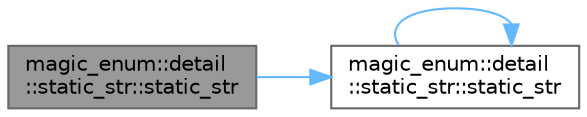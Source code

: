 digraph "magic_enum::detail::static_str::static_str"
{
 // LATEX_PDF_SIZE
  bgcolor="transparent";
  edge [fontname=Helvetica,fontsize=10,labelfontname=Helvetica,labelfontsize=10];
  node [fontname=Helvetica,fontsize=10,shape=box,height=0.2,width=0.4];
  rankdir="LR";
  Node1 [id="Node000001",label="magic_enum::detail\l::static_str::static_str",height=0.2,width=0.4,color="gray40", fillcolor="grey60", style="filled", fontcolor="black",tooltip=" "];
  Node1 -> Node2 [id="edge1_Node000001_Node000002",color="steelblue1",style="solid",tooltip=" "];
  Node2 [id="Node000002",label="magic_enum::detail\l::static_str::static_str",height=0.2,width=0.4,color="grey40", fillcolor="white", style="filled",URL="$classmagic__enum_1_1detail_1_1static__str.html#ab9093350ac702f010b85a3f020bd277a",tooltip=" "];
  Node2 -> Node2 [id="edge2_Node000002_Node000002",color="steelblue1",style="solid",tooltip=" "];
}

